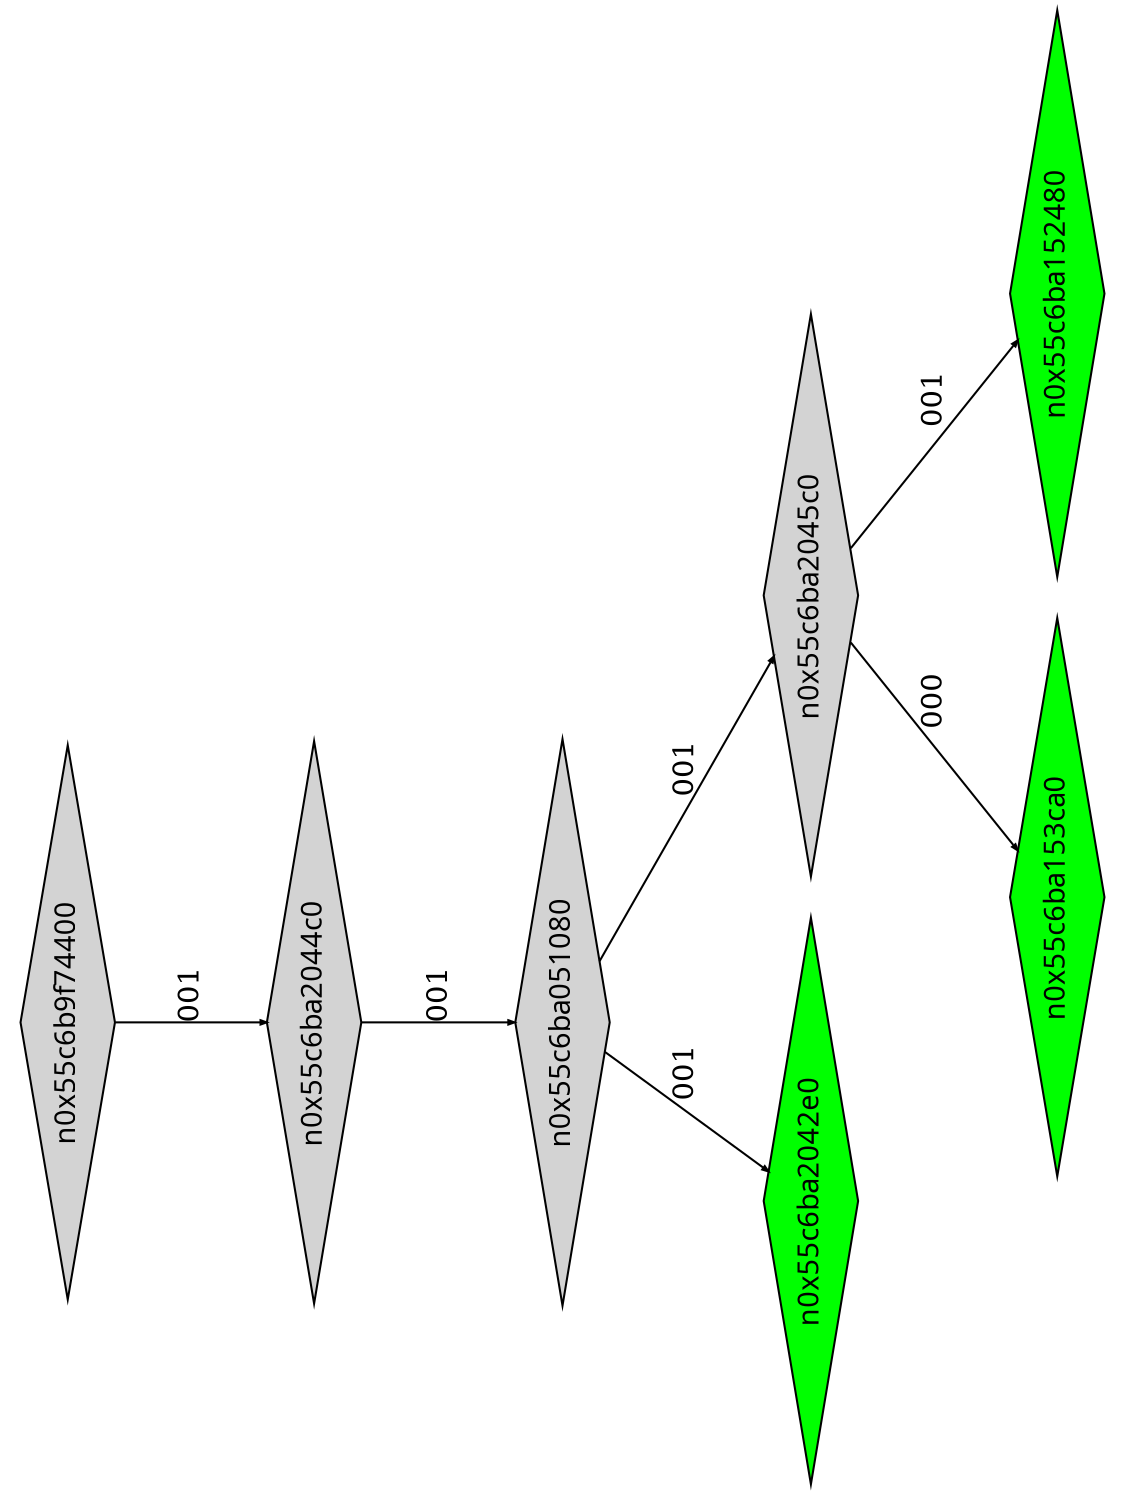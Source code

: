 digraph G {
	size="10,7.5";
	ratio=fill;
	rotate=90;
	center = "true";
	node [style="filled",width=.1,height=.1,fontname="Terminus"]
	edge [arrowsize=.3]
	n0x55c6b9f74400 [shape=diamond];
	n0x55c6b9f74400 -> n0x55c6ba2044c0 [label=001];
	n0x55c6ba2044c0 [shape=diamond];
	n0x55c6ba2044c0 -> n0x55c6ba051080 [label=001];
	n0x55c6ba051080 [shape=diamond];
	n0x55c6ba051080 -> n0x55c6ba2042e0 [label=001];
	n0x55c6ba051080 -> n0x55c6ba2045c0 [label=001];
	n0x55c6ba2045c0 [shape=diamond];
	n0x55c6ba2045c0 -> n0x55c6ba153ca0 [label=000];
	n0x55c6ba2045c0 -> n0x55c6ba152480 [label=001];
	n0x55c6ba152480 [shape=diamond,fillcolor=green];
	n0x55c6ba153ca0 [shape=diamond,fillcolor=green];
	n0x55c6ba2042e0 [shape=diamond,fillcolor=green];
}
